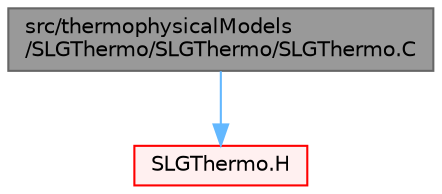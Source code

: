 digraph "src/thermophysicalModels/SLGThermo/SLGThermo/SLGThermo.C"
{
 // LATEX_PDF_SIZE
  bgcolor="transparent";
  edge [fontname=Helvetica,fontsize=10,labelfontname=Helvetica,labelfontsize=10];
  node [fontname=Helvetica,fontsize=10,shape=box,height=0.2,width=0.4];
  Node1 [id="Node000001",label="src/thermophysicalModels\l/SLGThermo/SLGThermo/SLGThermo.C",height=0.2,width=0.4,color="gray40", fillcolor="grey60", style="filled", fontcolor="black",tooltip=" "];
  Node1 -> Node2 [id="edge1_Node000001_Node000002",color="steelblue1",style="solid",tooltip=" "];
  Node2 [id="Node000002",label="SLGThermo.H",height=0.2,width=0.4,color="red", fillcolor="#FFF0F0", style="filled",URL="$SLGThermo_8H.html",tooltip=" "];
}
